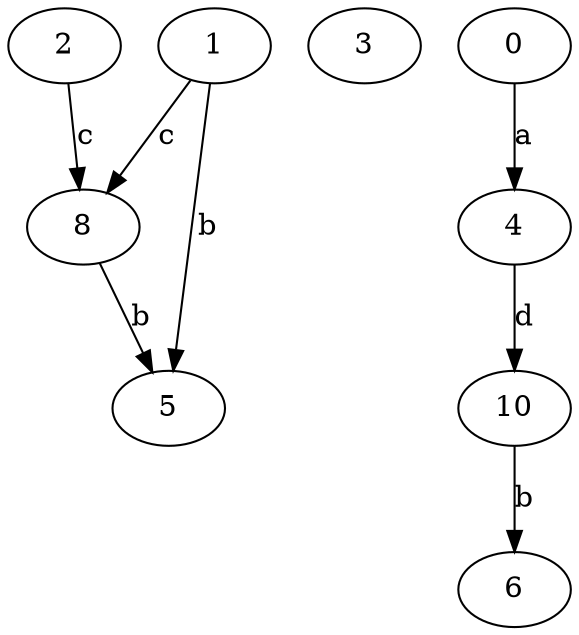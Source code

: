 strict digraph  {
2;
3;
0;
4;
5;
6;
8;
10;
1;
2 -> 8  [label=c];
0 -> 4  [label=a];
4 -> 10  [label=d];
8 -> 5  [label=b];
10 -> 6  [label=b];
1 -> 5  [label=b];
1 -> 8  [label=c];
}
